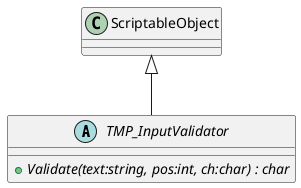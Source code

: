 @startuml
abstract class TMP_InputValidator {
    + {abstract} Validate(text:string, pos:int, ch:char) : char
}
ScriptableObject <|-- TMP_InputValidator
@enduml
